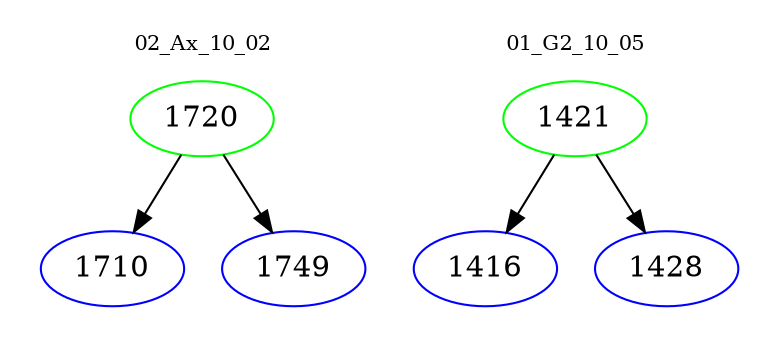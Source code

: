 digraph{
subgraph cluster_0 {
color = white
label = "02_Ax_10_02";
fontsize=10;
T0_1720 [label="1720", color="green"]
T0_1720 -> T0_1710 [color="black"]
T0_1710 [label="1710", color="blue"]
T0_1720 -> T0_1749 [color="black"]
T0_1749 [label="1749", color="blue"]
}
subgraph cluster_1 {
color = white
label = "01_G2_10_05";
fontsize=10;
T1_1421 [label="1421", color="green"]
T1_1421 -> T1_1416 [color="black"]
T1_1416 [label="1416", color="blue"]
T1_1421 -> T1_1428 [color="black"]
T1_1428 [label="1428", color="blue"]
}
}
